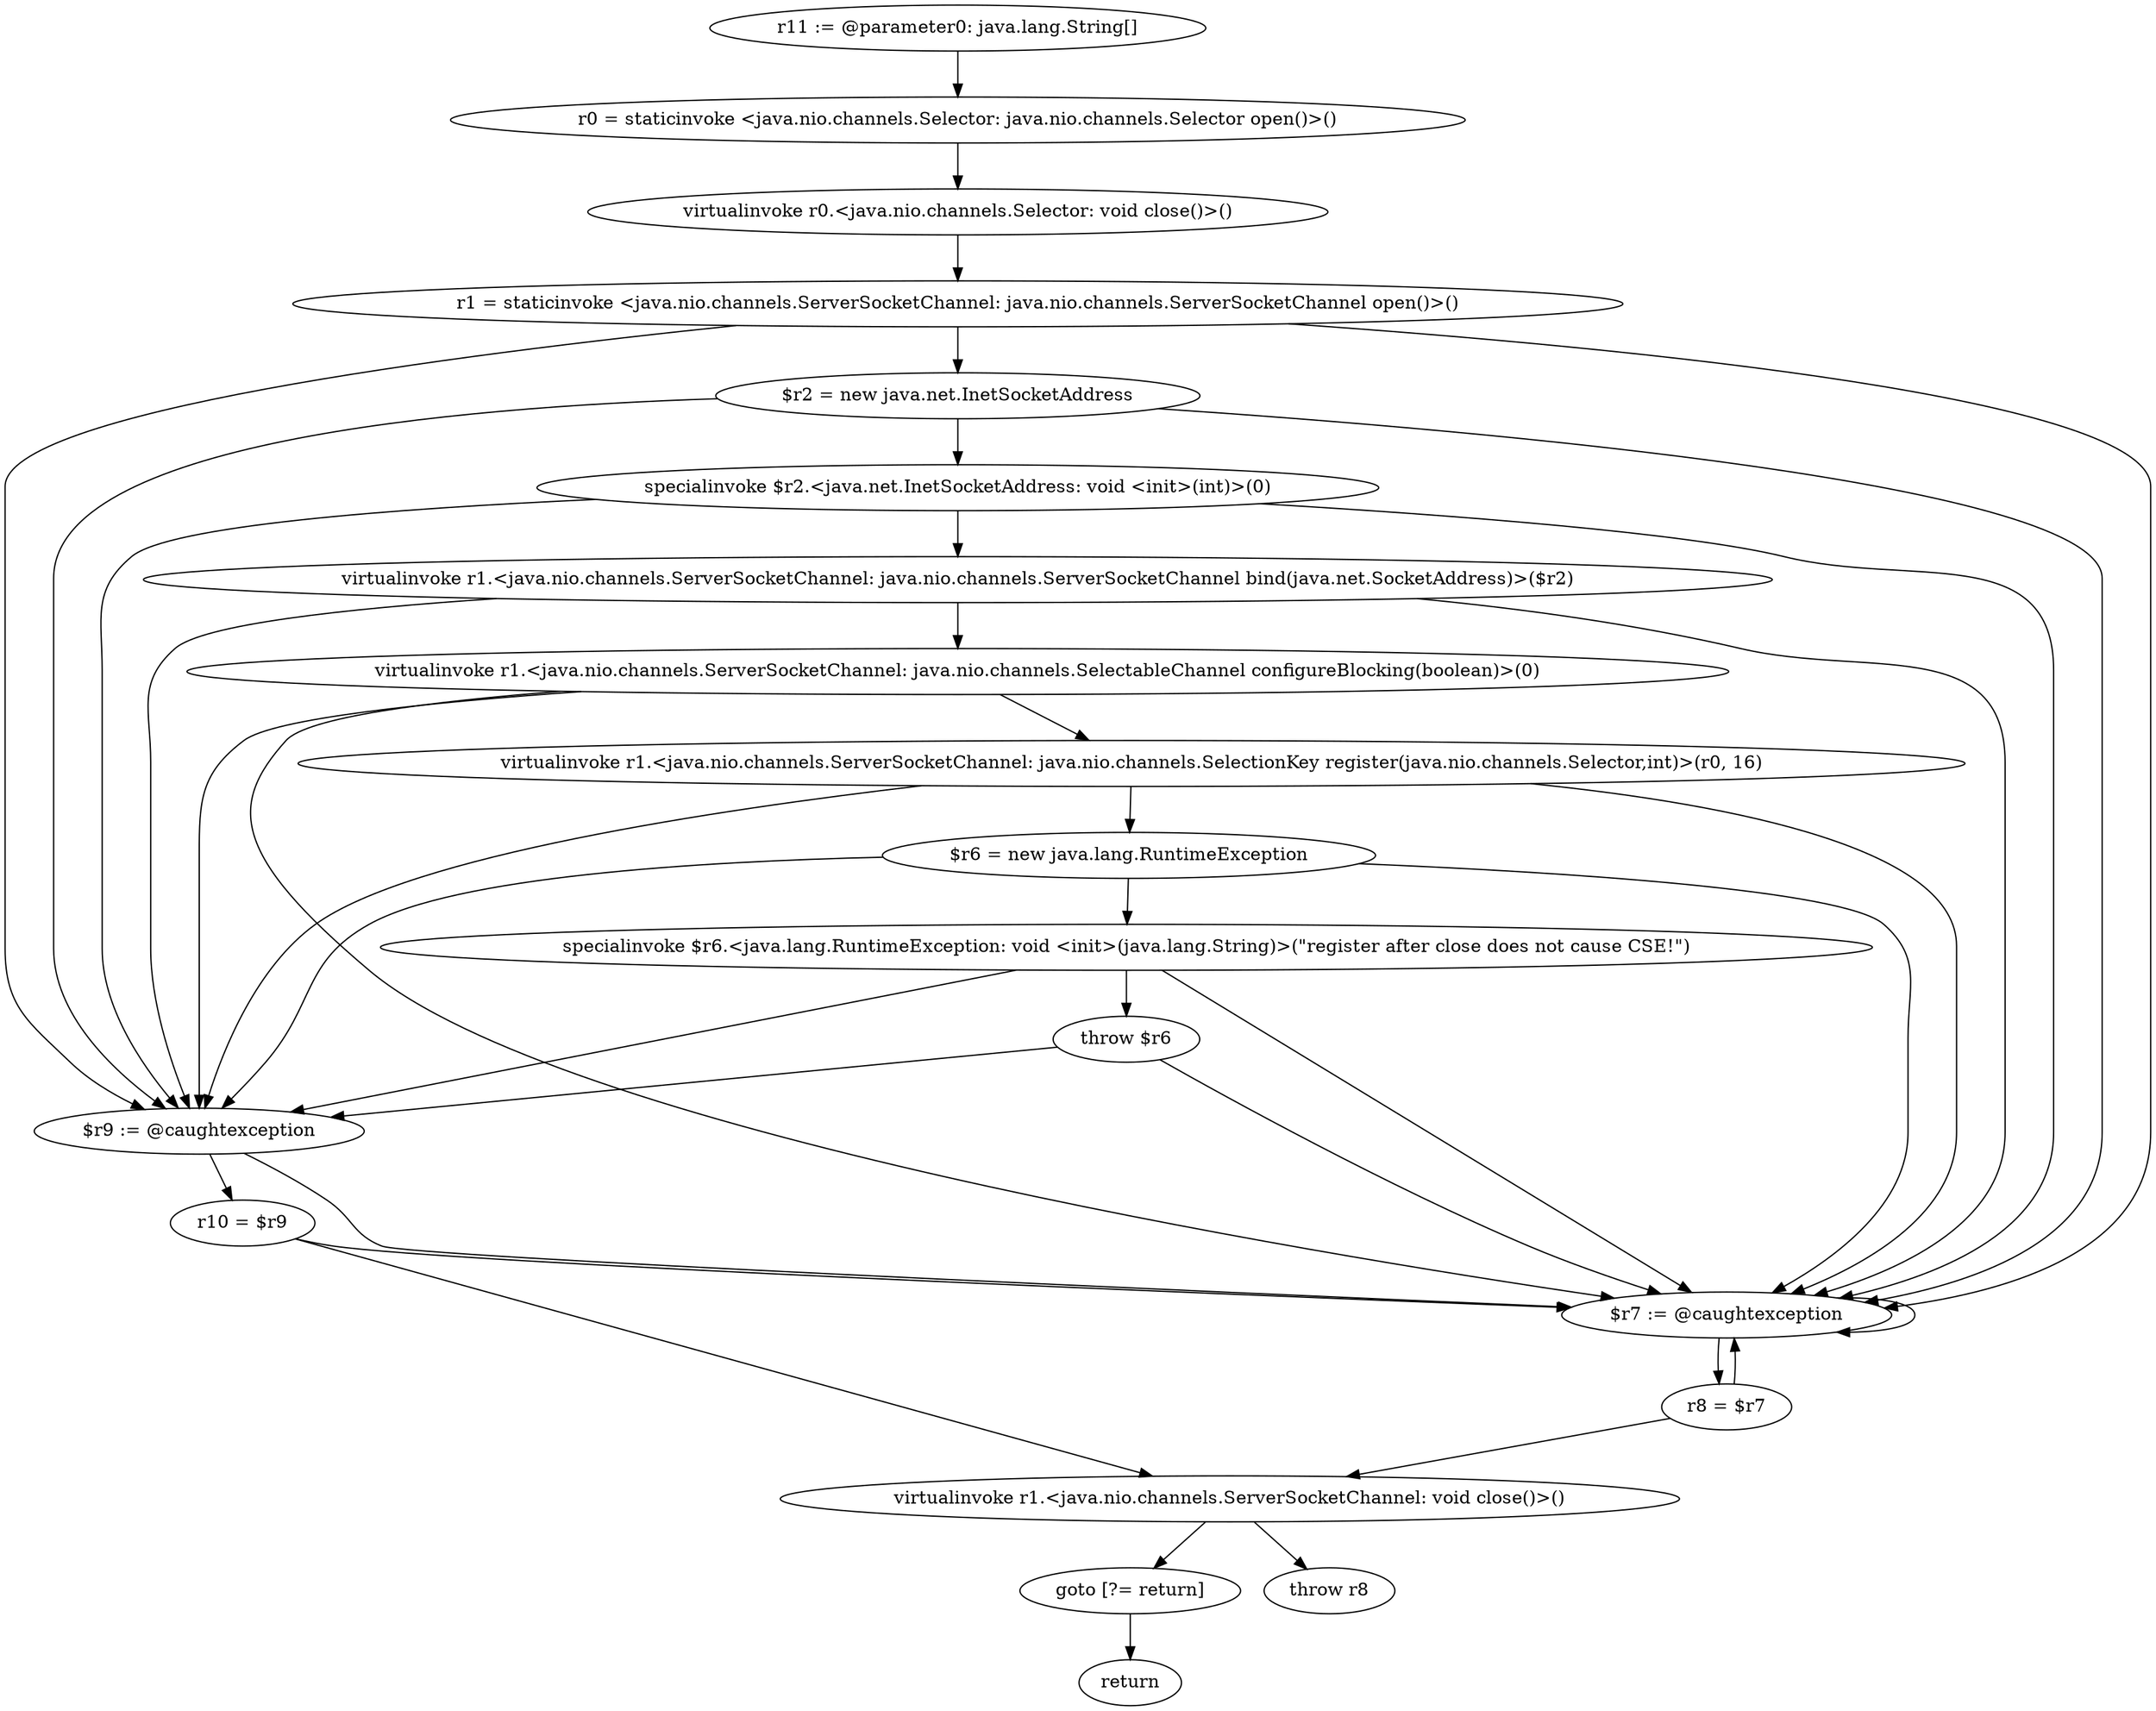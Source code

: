 digraph "unitGraph" {
    "r11 := @parameter0: java.lang.String[]"
    "r0 = staticinvoke <java.nio.channels.Selector: java.nio.channels.Selector open()>()"
    "virtualinvoke r0.<java.nio.channels.Selector: void close()>()"
    "r1 = staticinvoke <java.nio.channels.ServerSocketChannel: java.nio.channels.ServerSocketChannel open()>()"
    "$r2 = new java.net.InetSocketAddress"
    "specialinvoke $r2.<java.net.InetSocketAddress: void <init>(int)>(0)"
    "virtualinvoke r1.<java.nio.channels.ServerSocketChannel: java.nio.channels.ServerSocketChannel bind(java.net.SocketAddress)>($r2)"
    "virtualinvoke r1.<java.nio.channels.ServerSocketChannel: java.nio.channels.SelectableChannel configureBlocking(boolean)>(0)"
    "virtualinvoke r1.<java.nio.channels.ServerSocketChannel: java.nio.channels.SelectionKey register(java.nio.channels.Selector,int)>(r0, 16)"
    "$r6 = new java.lang.RuntimeException"
    "specialinvoke $r6.<java.lang.RuntimeException: void <init>(java.lang.String)>(\"register after close does not cause CSE!\")"
    "throw $r6"
    "$r9 := @caughtexception"
    "r10 = $r9"
    "virtualinvoke r1.<java.nio.channels.ServerSocketChannel: void close()>()"
    "goto [?= return]"
    "$r7 := @caughtexception"
    "r8 = $r7"
    "throw r8"
    "return"
    "r11 := @parameter0: java.lang.String[]"->"r0 = staticinvoke <java.nio.channels.Selector: java.nio.channels.Selector open()>()";
    "r0 = staticinvoke <java.nio.channels.Selector: java.nio.channels.Selector open()>()"->"virtualinvoke r0.<java.nio.channels.Selector: void close()>()";
    "virtualinvoke r0.<java.nio.channels.Selector: void close()>()"->"r1 = staticinvoke <java.nio.channels.ServerSocketChannel: java.nio.channels.ServerSocketChannel open()>()";
    "r1 = staticinvoke <java.nio.channels.ServerSocketChannel: java.nio.channels.ServerSocketChannel open()>()"->"$r9 := @caughtexception";
    "r1 = staticinvoke <java.nio.channels.ServerSocketChannel: java.nio.channels.ServerSocketChannel open()>()"->"$r7 := @caughtexception";
    "r1 = staticinvoke <java.nio.channels.ServerSocketChannel: java.nio.channels.ServerSocketChannel open()>()"->"$r2 = new java.net.InetSocketAddress";
    "$r2 = new java.net.InetSocketAddress"->"$r9 := @caughtexception";
    "$r2 = new java.net.InetSocketAddress"->"$r7 := @caughtexception";
    "$r2 = new java.net.InetSocketAddress"->"specialinvoke $r2.<java.net.InetSocketAddress: void <init>(int)>(0)";
    "specialinvoke $r2.<java.net.InetSocketAddress: void <init>(int)>(0)"->"$r9 := @caughtexception";
    "specialinvoke $r2.<java.net.InetSocketAddress: void <init>(int)>(0)"->"$r7 := @caughtexception";
    "specialinvoke $r2.<java.net.InetSocketAddress: void <init>(int)>(0)"->"virtualinvoke r1.<java.nio.channels.ServerSocketChannel: java.nio.channels.ServerSocketChannel bind(java.net.SocketAddress)>($r2)";
    "virtualinvoke r1.<java.nio.channels.ServerSocketChannel: java.nio.channels.ServerSocketChannel bind(java.net.SocketAddress)>($r2)"->"$r9 := @caughtexception";
    "virtualinvoke r1.<java.nio.channels.ServerSocketChannel: java.nio.channels.ServerSocketChannel bind(java.net.SocketAddress)>($r2)"->"$r7 := @caughtexception";
    "virtualinvoke r1.<java.nio.channels.ServerSocketChannel: java.nio.channels.ServerSocketChannel bind(java.net.SocketAddress)>($r2)"->"virtualinvoke r1.<java.nio.channels.ServerSocketChannel: java.nio.channels.SelectableChannel configureBlocking(boolean)>(0)";
    "virtualinvoke r1.<java.nio.channels.ServerSocketChannel: java.nio.channels.SelectableChannel configureBlocking(boolean)>(0)"->"$r9 := @caughtexception";
    "virtualinvoke r1.<java.nio.channels.ServerSocketChannel: java.nio.channels.SelectableChannel configureBlocking(boolean)>(0)"->"$r7 := @caughtexception";
    "virtualinvoke r1.<java.nio.channels.ServerSocketChannel: java.nio.channels.SelectableChannel configureBlocking(boolean)>(0)"->"virtualinvoke r1.<java.nio.channels.ServerSocketChannel: java.nio.channels.SelectionKey register(java.nio.channels.Selector,int)>(r0, 16)";
    "virtualinvoke r1.<java.nio.channels.ServerSocketChannel: java.nio.channels.SelectionKey register(java.nio.channels.Selector,int)>(r0, 16)"->"$r9 := @caughtexception";
    "virtualinvoke r1.<java.nio.channels.ServerSocketChannel: java.nio.channels.SelectionKey register(java.nio.channels.Selector,int)>(r0, 16)"->"$r7 := @caughtexception";
    "virtualinvoke r1.<java.nio.channels.ServerSocketChannel: java.nio.channels.SelectionKey register(java.nio.channels.Selector,int)>(r0, 16)"->"$r6 = new java.lang.RuntimeException";
    "$r6 = new java.lang.RuntimeException"->"$r9 := @caughtexception";
    "$r6 = new java.lang.RuntimeException"->"$r7 := @caughtexception";
    "$r6 = new java.lang.RuntimeException"->"specialinvoke $r6.<java.lang.RuntimeException: void <init>(java.lang.String)>(\"register after close does not cause CSE!\")";
    "specialinvoke $r6.<java.lang.RuntimeException: void <init>(java.lang.String)>(\"register after close does not cause CSE!\")"->"$r9 := @caughtexception";
    "specialinvoke $r6.<java.lang.RuntimeException: void <init>(java.lang.String)>(\"register after close does not cause CSE!\")"->"$r7 := @caughtexception";
    "specialinvoke $r6.<java.lang.RuntimeException: void <init>(java.lang.String)>(\"register after close does not cause CSE!\")"->"throw $r6";
    "throw $r6"->"$r9 := @caughtexception";
    "throw $r6"->"$r7 := @caughtexception";
    "$r9 := @caughtexception"->"r10 = $r9";
    "$r9 := @caughtexception"->"$r7 := @caughtexception";
    "r10 = $r9"->"virtualinvoke r1.<java.nio.channels.ServerSocketChannel: void close()>()";
    "r10 = $r9"->"$r7 := @caughtexception";
    "virtualinvoke r1.<java.nio.channels.ServerSocketChannel: void close()>()"->"goto [?= return]";
    "goto [?= return]"->"return";
    "$r7 := @caughtexception"->"r8 = $r7";
    "$r7 := @caughtexception"->"$r7 := @caughtexception";
    "r8 = $r7"->"virtualinvoke r1.<java.nio.channels.ServerSocketChannel: void close()>()";
    "r8 = $r7"->"$r7 := @caughtexception";
    "virtualinvoke r1.<java.nio.channels.ServerSocketChannel: void close()>()"->"throw r8";
}
